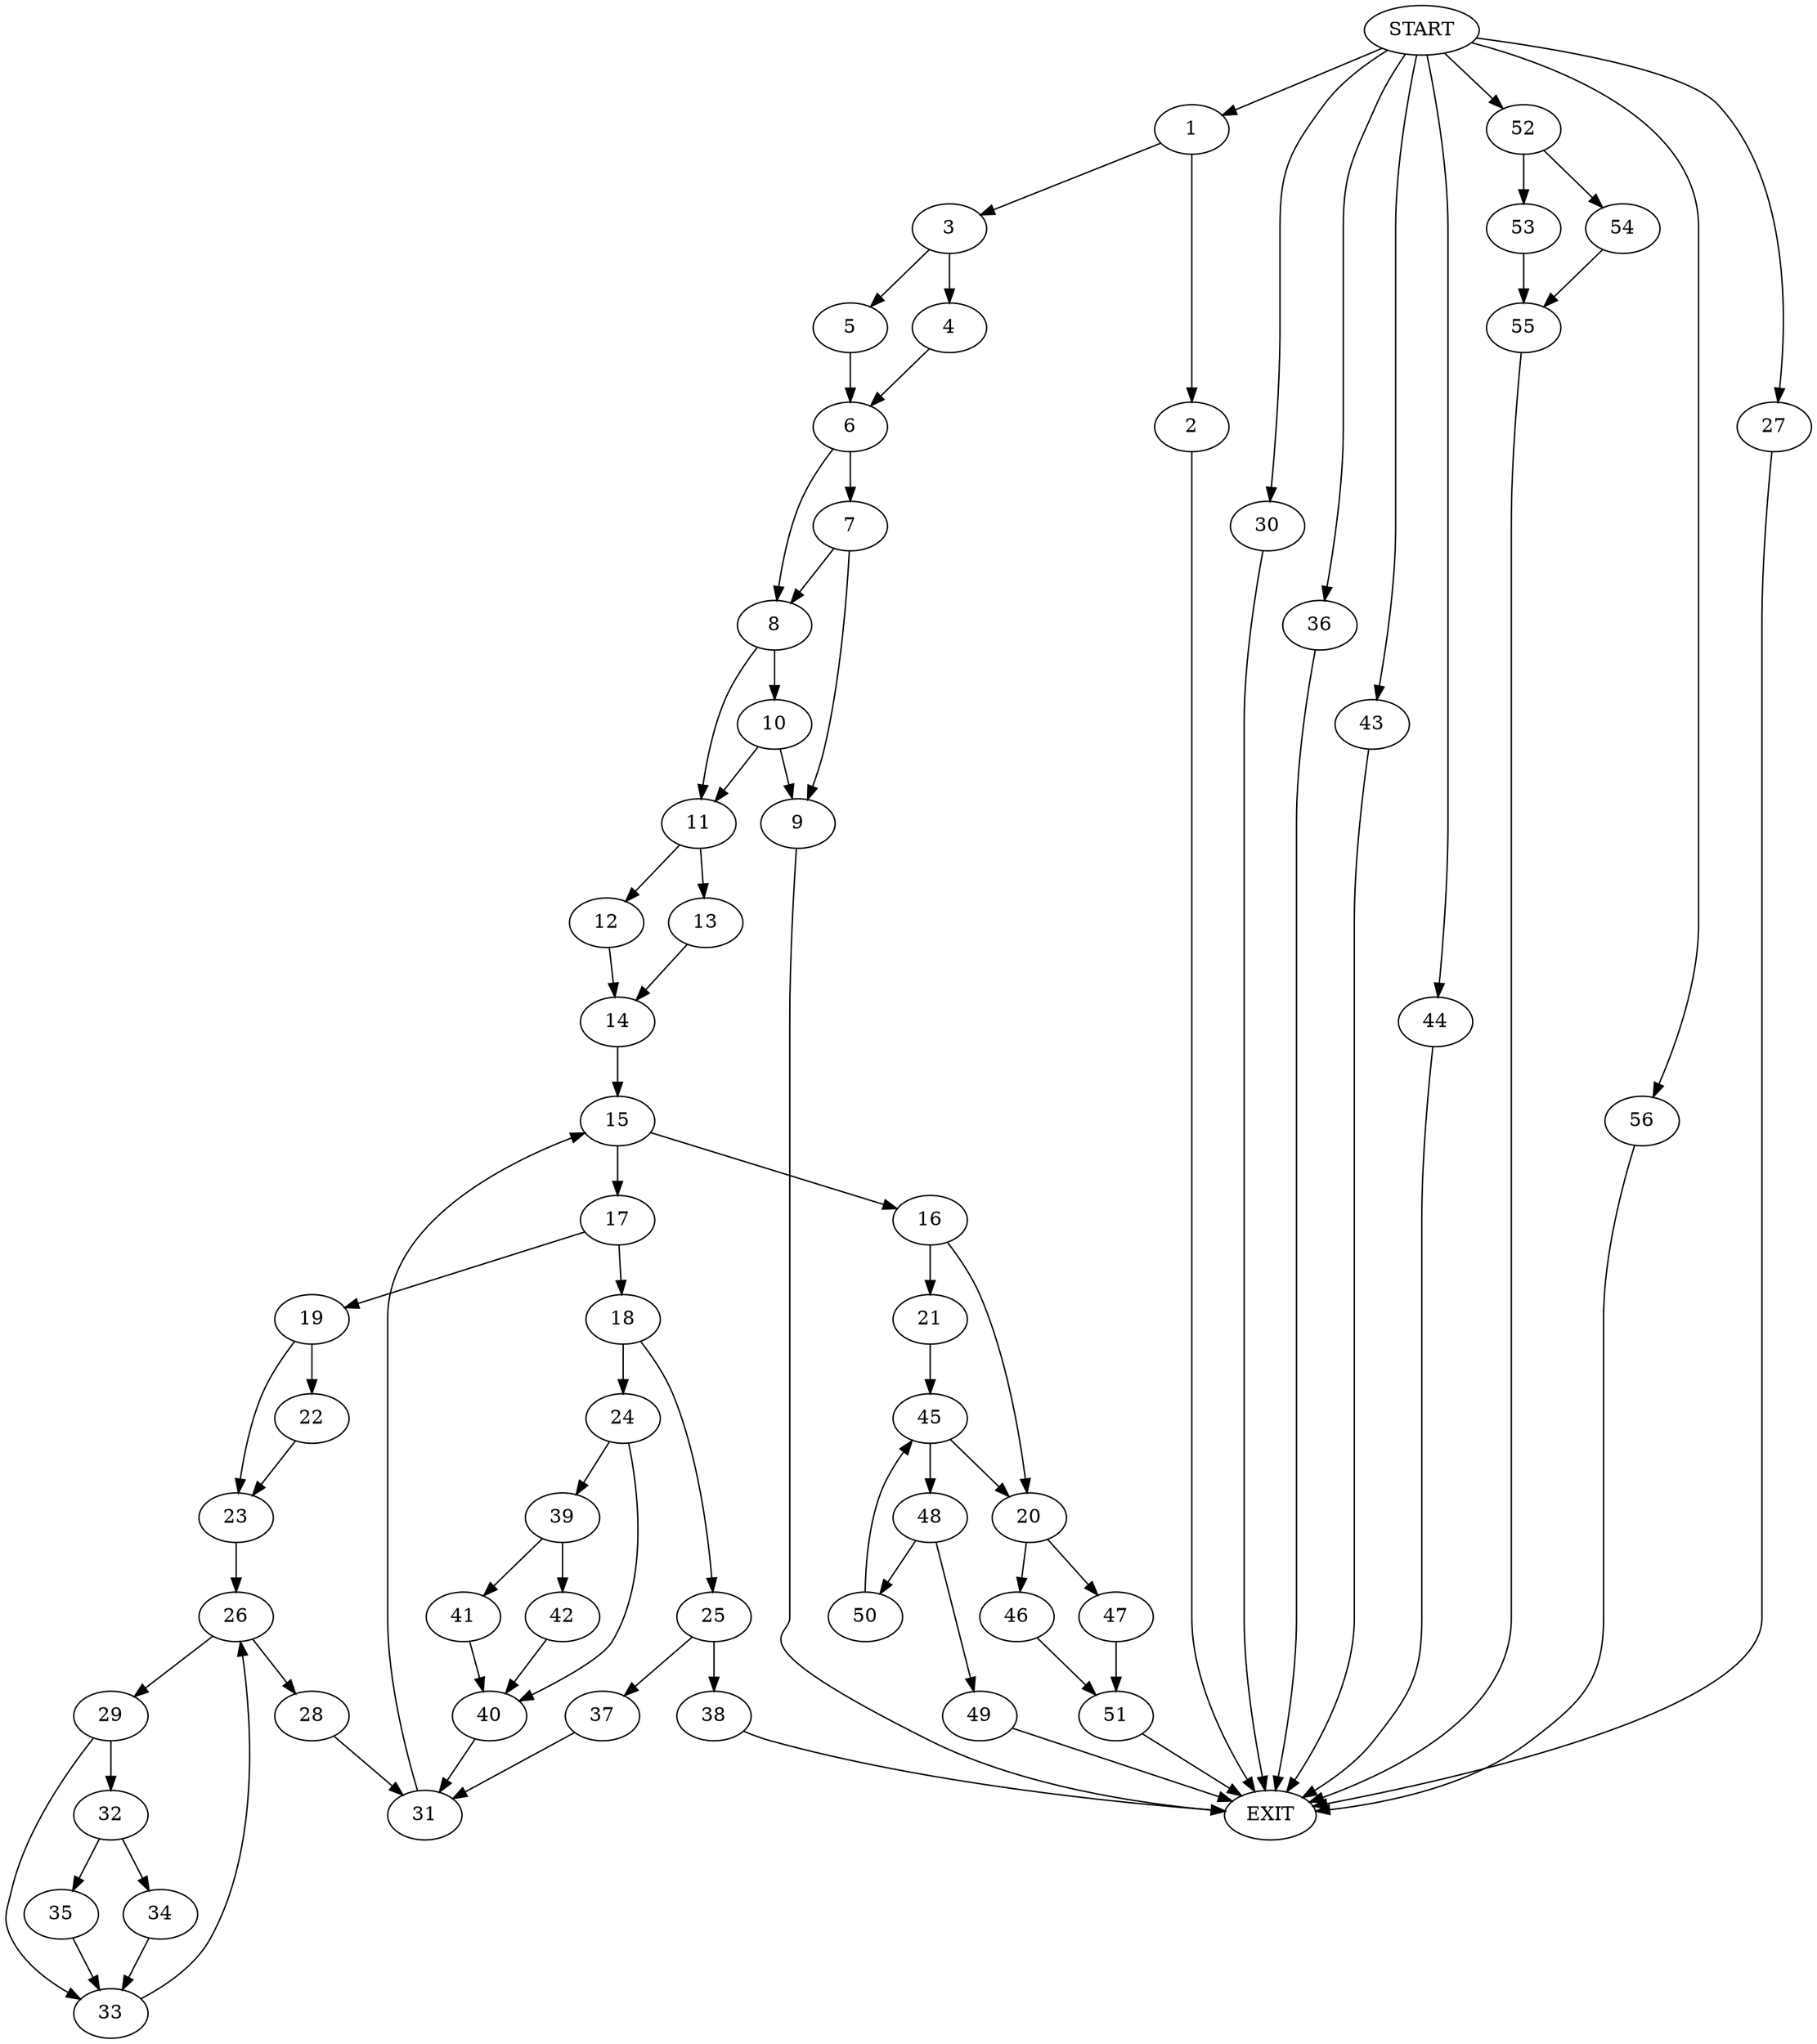 digraph {
0 [label="START"]
57 [label="EXIT"]
0 -> 1
1 -> 2
1 -> 3
2 -> 57
3 -> 4
3 -> 5
5 -> 6
4 -> 6
6 -> 7
6 -> 8
7 -> 9
7 -> 8
8 -> 10
8 -> 11
9 -> 57
10 -> 9
10 -> 11
11 -> 12
11 -> 13
13 -> 14
12 -> 14
14 -> 15
15 -> 16
15 -> 17
17 -> 18
17 -> 19
16 -> 20
16 -> 21
19 -> 22
19 -> 23
18 -> 24
18 -> 25
23 -> 26
22 -> 23
0 -> 27
27 -> 57
26 -> 28
26 -> 29
0 -> 30
30 -> 57
28 -> 31
29 -> 32
29 -> 33
33 -> 26
32 -> 34
32 -> 35
34 -> 33
35 -> 33
0 -> 36
36 -> 57
31 -> 15
25 -> 37
25 -> 38
24 -> 39
24 -> 40
39 -> 41
39 -> 42
40 -> 31
42 -> 40
41 -> 40
0 -> 43
43 -> 57
38 -> 57
37 -> 31
0 -> 44
44 -> 57
21 -> 45
20 -> 46
20 -> 47
45 -> 20
45 -> 48
48 -> 49
48 -> 50
49 -> 57
50 -> 45
46 -> 51
47 -> 51
51 -> 57
0 -> 52
52 -> 53
52 -> 54
53 -> 55
54 -> 55
55 -> 57
0 -> 56
56 -> 57
}
